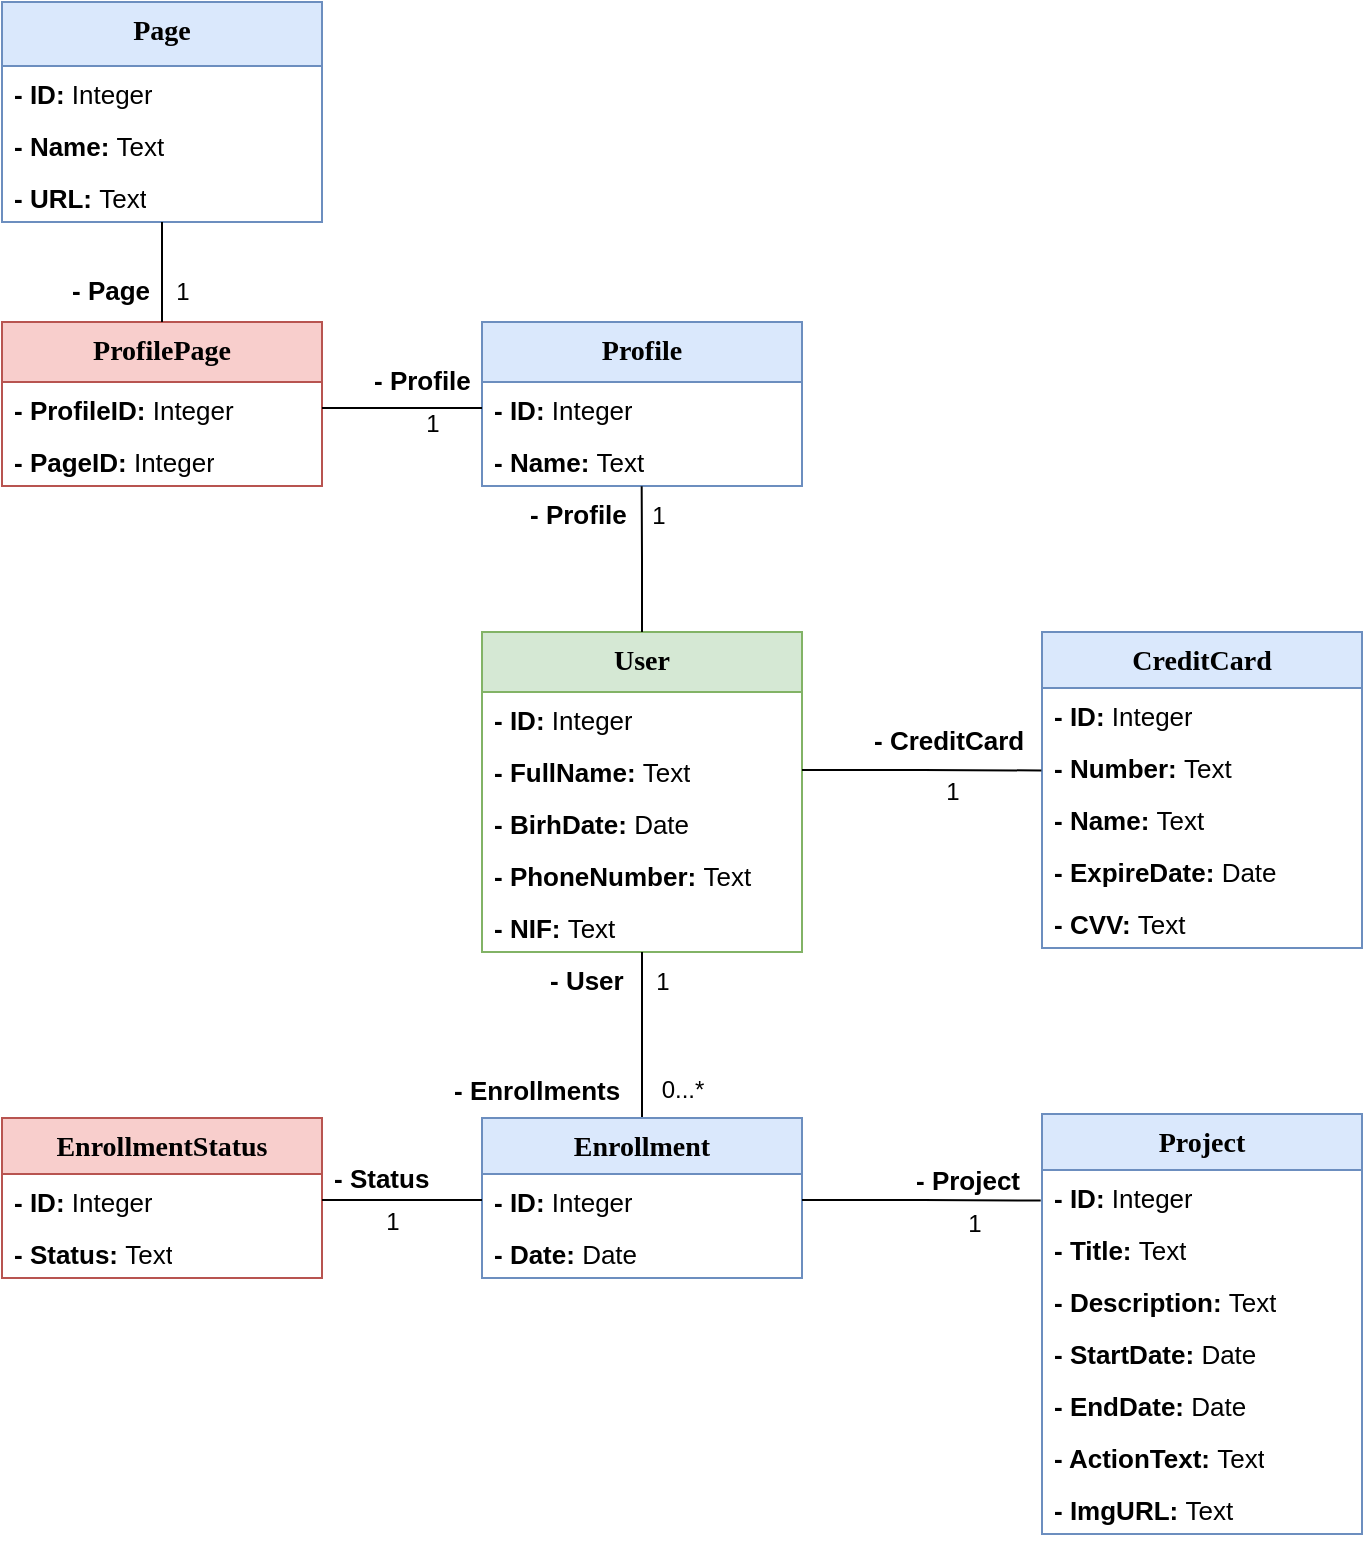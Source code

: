 <mxfile version="24.7.8">
  <diagram name="Página-1" id="xTLCnd_M59fMydqsBi_q">
    <mxGraphModel dx="934" dy="655" grid="1" gridSize="10" guides="1" tooltips="1" connect="1" arrows="1" fold="1" page="1" pageScale="1" pageWidth="827" pageHeight="1169" math="0" shadow="0">
      <root>
        <mxCell id="0" />
        <mxCell id="1" parent="0" />
        <mxCell id="pDyTh3AD9YmEeETg7k1b-1" value="&lt;font style=&quot;font-size: 14px;&quot;&gt;User&lt;/font&gt;" style="swimlane;fontStyle=1;align=center;verticalAlign=top;childLayout=stackLayout;horizontal=1;startSize=30;horizontalStack=0;resizeParent=1;resizeParentMax=0;resizeLast=0;collapsible=1;marginBottom=0;whiteSpace=wrap;html=1;fontFamily=Comic Sans MS;fontSize=13;fillColor=#d5e8d4;strokeColor=#82b366;" parent="1" vertex="1">
          <mxGeometry x="300" y="325" width="160" height="160" as="geometry" />
        </mxCell>
        <mxCell id="pDyTh3AD9YmEeETg7k1b-2" value="&lt;b style=&quot;font-size: 13px;&quot;&gt;- ID:&lt;/b&gt;&amp;nbsp;Integer" style="text;strokeColor=none;fillColor=none;align=left;verticalAlign=top;spacingLeft=4;spacingRight=4;overflow=hidden;rotatable=0;points=[[0,0.5],[1,0.5]];portConstraint=eastwest;whiteSpace=wrap;html=1;fontSize=13;" parent="pDyTh3AD9YmEeETg7k1b-1" vertex="1">
          <mxGeometry y="30" width="160" height="26" as="geometry" />
        </mxCell>
        <mxCell id="pDyTh3AD9YmEeETg7k1b-18" value="&lt;b style=&quot;font-size: 13px;&quot;&gt;- FullName:&lt;/b&gt;&amp;nbsp;Text" style="text;strokeColor=none;fillColor=none;align=left;verticalAlign=top;spacingLeft=4;spacingRight=4;overflow=hidden;rotatable=0;points=[[0,0.5],[1,0.5]];portConstraint=eastwest;whiteSpace=wrap;html=1;fontSize=13;" parent="pDyTh3AD9YmEeETg7k1b-1" vertex="1">
          <mxGeometry y="56" width="160" height="26" as="geometry" />
        </mxCell>
        <mxCell id="pDyTh3AD9YmEeETg7k1b-19" value="&lt;b style=&quot;font-size: 13px;&quot;&gt;- BirhDate:&lt;/b&gt;&amp;nbsp;Date" style="text;strokeColor=none;fillColor=none;align=left;verticalAlign=top;spacingLeft=4;spacingRight=4;overflow=hidden;rotatable=0;points=[[0,0.5],[1,0.5]];portConstraint=eastwest;whiteSpace=wrap;html=1;fontSize=13;" parent="pDyTh3AD9YmEeETg7k1b-1" vertex="1">
          <mxGeometry y="82" width="160" height="26" as="geometry" />
        </mxCell>
        <mxCell id="pDyTh3AD9YmEeETg7k1b-20" value="&lt;b style=&quot;font-size: 13px;&quot;&gt;- PhoneNumber:&lt;/b&gt;&amp;nbsp;Text" style="text;strokeColor=none;fillColor=none;align=left;verticalAlign=top;spacingLeft=4;spacingRight=4;overflow=hidden;rotatable=0;points=[[0,0.5],[1,0.5]];portConstraint=eastwest;whiteSpace=wrap;html=1;fontSize=13;" parent="pDyTh3AD9YmEeETg7k1b-1" vertex="1">
          <mxGeometry y="108" width="160" height="26" as="geometry" />
        </mxCell>
        <mxCell id="pDyTh3AD9YmEeETg7k1b-21" value="&lt;b style=&quot;font-size: 13px;&quot;&gt;- NIF:&lt;/b&gt;&amp;nbsp;Text" style="text;strokeColor=none;fillColor=none;align=left;verticalAlign=top;spacingLeft=4;spacingRight=4;overflow=hidden;rotatable=0;points=[[0,0.5],[1,0.5]];portConstraint=eastwest;whiteSpace=wrap;html=1;fontSize=13;" parent="pDyTh3AD9YmEeETg7k1b-1" vertex="1">
          <mxGeometry y="134" width="160" height="26" as="geometry" />
        </mxCell>
        <mxCell id="pDyTh3AD9YmEeETg7k1b-5" value="&lt;font style=&quot;font-size: 14px;&quot;&gt;Profile&lt;/font&gt;" style="swimlane;fontStyle=1;align=center;verticalAlign=top;childLayout=stackLayout;horizontal=1;startSize=30;horizontalStack=0;resizeParent=1;resizeParentMax=0;resizeLast=0;collapsible=1;marginBottom=0;whiteSpace=wrap;html=1;fontFamily=Comic Sans MS;fontSize=13;fillColor=#dae8fc;strokeColor=#6c8ebf;" parent="1" vertex="1">
          <mxGeometry x="300" y="170" width="160" height="82" as="geometry" />
        </mxCell>
        <mxCell id="pDyTh3AD9YmEeETg7k1b-6" value="&lt;b style=&quot;font-size: 13px;&quot;&gt;- ID:&lt;/b&gt;&amp;nbsp;Integer" style="text;strokeColor=none;fillColor=none;align=left;verticalAlign=top;spacingLeft=4;spacingRight=4;overflow=hidden;rotatable=0;points=[[0,0.5],[1,0.5]];portConstraint=eastwest;whiteSpace=wrap;html=1;fontSize=13;" parent="pDyTh3AD9YmEeETg7k1b-5" vertex="1">
          <mxGeometry y="30" width="160" height="26" as="geometry" />
        </mxCell>
        <mxCell id="pDyTh3AD9YmEeETg7k1b-22" value="&lt;b style=&quot;font-size: 13px;&quot;&gt;- Name:&lt;/b&gt;&amp;nbsp;Text" style="text;strokeColor=none;fillColor=none;align=left;verticalAlign=top;spacingLeft=4;spacingRight=4;overflow=hidden;rotatable=0;points=[[0,0.5],[1,0.5]];portConstraint=eastwest;whiteSpace=wrap;html=1;fontSize=13;" parent="pDyTh3AD9YmEeETg7k1b-5" vertex="1">
          <mxGeometry y="56" width="160" height="26" as="geometry" />
        </mxCell>
        <mxCell id="pDyTh3AD9YmEeETg7k1b-7" value="&lt;font style=&quot;font-size: 14px;&quot;&gt;Page&lt;/font&gt;" style="swimlane;fontStyle=1;align=center;verticalAlign=top;childLayout=stackLayout;horizontal=1;startSize=32;horizontalStack=0;resizeParent=1;resizeParentMax=0;resizeLast=0;collapsible=1;marginBottom=0;whiteSpace=wrap;html=1;fontFamily=Comic Sans MS;fontSize=13;fillColor=#dae8fc;strokeColor=#6c8ebf;" parent="1" vertex="1">
          <mxGeometry x="60" y="10" width="160" height="110" as="geometry" />
        </mxCell>
        <mxCell id="pDyTh3AD9YmEeETg7k1b-8" value="&lt;b style=&quot;font-size: 13px;&quot;&gt;- ID:&lt;/b&gt;&amp;nbsp;Integer" style="text;strokeColor=none;fillColor=none;align=left;verticalAlign=top;spacingLeft=4;spacingRight=4;overflow=hidden;rotatable=0;points=[[0,0.5],[1,0.5]];portConstraint=eastwest;whiteSpace=wrap;html=1;fontSize=13;" parent="pDyTh3AD9YmEeETg7k1b-7" vertex="1">
          <mxGeometry y="32" width="160" height="26" as="geometry" />
        </mxCell>
        <mxCell id="pDyTh3AD9YmEeETg7k1b-24" value="&lt;b style=&quot;font-size: 13px;&quot;&gt;- Name:&lt;/b&gt;&amp;nbsp;Text" style="text;strokeColor=none;fillColor=none;align=left;verticalAlign=top;spacingLeft=4;spacingRight=4;overflow=hidden;rotatable=0;points=[[0,0.5],[1,0.5]];portConstraint=eastwest;whiteSpace=wrap;html=1;fontSize=13;" parent="pDyTh3AD9YmEeETg7k1b-7" vertex="1">
          <mxGeometry y="58" width="160" height="26" as="geometry" />
        </mxCell>
        <mxCell id="pDyTh3AD9YmEeETg7k1b-25" value="&lt;b style=&quot;font-size: 13px;&quot;&gt;- URL:&lt;/b&gt;&amp;nbsp;Text" style="text;strokeColor=none;fillColor=none;align=left;verticalAlign=top;spacingLeft=4;spacingRight=4;overflow=hidden;rotatable=0;points=[[0,0.5],[1,0.5]];portConstraint=eastwest;whiteSpace=wrap;html=1;fontSize=13;" parent="pDyTh3AD9YmEeETg7k1b-7" vertex="1">
          <mxGeometry y="84" width="160" height="26" as="geometry" />
        </mxCell>
        <mxCell id="pDyTh3AD9YmEeETg7k1b-9" value="&lt;font style=&quot;font-size: 14px;&quot;&gt;ProfilePage&lt;/font&gt;" style="swimlane;fontStyle=1;align=center;verticalAlign=top;childLayout=stackLayout;horizontal=1;startSize=30;horizontalStack=0;resizeParent=1;resizeParentMax=0;resizeLast=0;collapsible=1;marginBottom=0;whiteSpace=wrap;html=1;fontFamily=Comic Sans MS;fontSize=13;fillColor=#f8cecc;strokeColor=#b85450;" parent="1" vertex="1">
          <mxGeometry x="60" y="170" width="160" height="82" as="geometry" />
        </mxCell>
        <mxCell id="pDyTh3AD9YmEeETg7k1b-10" value="&lt;b style=&quot;font-size: 13px;&quot;&gt;- ProfileID:&lt;/b&gt;&amp;nbsp;Integer" style="text;strokeColor=none;fillColor=none;align=left;verticalAlign=top;spacingLeft=4;spacingRight=4;overflow=hidden;rotatable=0;points=[[0,0.5],[1,0.5]];portConstraint=eastwest;whiteSpace=wrap;html=1;fontSize=13;" parent="pDyTh3AD9YmEeETg7k1b-9" vertex="1">
          <mxGeometry y="30" width="160" height="26" as="geometry" />
        </mxCell>
        <mxCell id="pDyTh3AD9YmEeETg7k1b-23" value="&lt;b style=&quot;font-size: 13px;&quot;&gt;- PageID:&lt;/b&gt;&amp;nbsp;Integer" style="text;strokeColor=none;fillColor=none;align=left;verticalAlign=top;spacingLeft=4;spacingRight=4;overflow=hidden;rotatable=0;points=[[0,0.5],[1,0.5]];portConstraint=eastwest;whiteSpace=wrap;html=1;fontSize=13;" parent="pDyTh3AD9YmEeETg7k1b-9" vertex="1">
          <mxGeometry y="56" width="160" height="26" as="geometry" />
        </mxCell>
        <mxCell id="pDyTh3AD9YmEeETg7k1b-11" value="&lt;font style=&quot;font-size: 14px;&quot;&gt;CreditCard&lt;/font&gt;" style="swimlane;fontStyle=1;align=center;verticalAlign=top;childLayout=stackLayout;horizontal=1;startSize=28;horizontalStack=0;resizeParent=1;resizeParentMax=0;resizeLast=0;collapsible=1;marginBottom=0;whiteSpace=wrap;html=1;fontFamily=Comic Sans MS;fontSize=13;fillColor=#dae8fc;strokeColor=#6c8ebf;" parent="1" vertex="1">
          <mxGeometry x="580" y="325" width="160" height="158" as="geometry" />
        </mxCell>
        <mxCell id="pDyTh3AD9YmEeETg7k1b-12" value="&lt;b style=&quot;font-size: 13px;&quot;&gt;- ID:&lt;/b&gt;&amp;nbsp;Integer" style="text;strokeColor=none;fillColor=none;align=left;verticalAlign=top;spacingLeft=4;spacingRight=4;overflow=hidden;rotatable=0;points=[[0,0.5],[1,0.5]];portConstraint=eastwest;whiteSpace=wrap;html=1;fontSize=13;" parent="pDyTh3AD9YmEeETg7k1b-11" vertex="1">
          <mxGeometry y="28" width="160" height="26" as="geometry" />
        </mxCell>
        <mxCell id="pDyTh3AD9YmEeETg7k1b-42" value="&lt;b style=&quot;font-size: 13px;&quot;&gt;- Number:&lt;/b&gt;&amp;nbsp;Text" style="text;strokeColor=none;fillColor=none;align=left;verticalAlign=top;spacingLeft=4;spacingRight=4;overflow=hidden;rotatable=0;points=[[0,0.5],[1,0.5]];portConstraint=eastwest;whiteSpace=wrap;html=1;fontSize=13;" parent="pDyTh3AD9YmEeETg7k1b-11" vertex="1">
          <mxGeometry y="54" width="160" height="26" as="geometry" />
        </mxCell>
        <mxCell id="pDyTh3AD9YmEeETg7k1b-43" value="&lt;b style=&quot;font-size: 13px;&quot;&gt;- Name:&lt;/b&gt;&amp;nbsp;Text" style="text;strokeColor=none;fillColor=none;align=left;verticalAlign=top;spacingLeft=4;spacingRight=4;overflow=hidden;rotatable=0;points=[[0,0.5],[1,0.5]];portConstraint=eastwest;whiteSpace=wrap;html=1;fontSize=13;" parent="pDyTh3AD9YmEeETg7k1b-11" vertex="1">
          <mxGeometry y="80" width="160" height="26" as="geometry" />
        </mxCell>
        <mxCell id="pDyTh3AD9YmEeETg7k1b-70" value="&lt;b style=&quot;font-size: 13px;&quot;&gt;- ExpireDate:&lt;/b&gt;&amp;nbsp;Date" style="text;strokeColor=none;fillColor=none;align=left;verticalAlign=top;spacingLeft=4;spacingRight=4;overflow=hidden;rotatable=0;points=[[0,0.5],[1,0.5]];portConstraint=eastwest;whiteSpace=wrap;html=1;fontSize=13;" parent="pDyTh3AD9YmEeETg7k1b-11" vertex="1">
          <mxGeometry y="106" width="160" height="26" as="geometry" />
        </mxCell>
        <mxCell id="pDyTh3AD9YmEeETg7k1b-69" value="&lt;b style=&quot;font-size: 13px;&quot;&gt;- CVV:&lt;/b&gt;&amp;nbsp;Text" style="text;strokeColor=none;fillColor=none;align=left;verticalAlign=top;spacingLeft=4;spacingRight=4;overflow=hidden;rotatable=0;points=[[0,0.5],[1,0.5]];portConstraint=eastwest;whiteSpace=wrap;html=1;fontSize=13;" parent="pDyTh3AD9YmEeETg7k1b-11" vertex="1">
          <mxGeometry y="132" width="160" height="26" as="geometry" />
        </mxCell>
        <mxCell id="pDyTh3AD9YmEeETg7k1b-13" value="&lt;font style=&quot;font-size: 14px;&quot;&gt;Project&lt;/font&gt;" style="swimlane;fontStyle=1;align=center;verticalAlign=top;childLayout=stackLayout;horizontal=1;startSize=28;horizontalStack=0;resizeParent=1;resizeParentMax=0;resizeLast=0;collapsible=1;marginBottom=0;whiteSpace=wrap;html=1;fontFamily=Comic Sans MS;fontSize=13;fillColor=#dae8fc;strokeColor=#6c8ebf;" parent="1" vertex="1">
          <mxGeometry x="580" y="566" width="160" height="210" as="geometry" />
        </mxCell>
        <mxCell id="pDyTh3AD9YmEeETg7k1b-14" value="&lt;b style=&quot;font-size: 13px;&quot;&gt;- ID:&lt;/b&gt;&amp;nbsp;Integer" style="text;strokeColor=none;fillColor=none;align=left;verticalAlign=top;spacingLeft=4;spacingRight=4;overflow=hidden;rotatable=0;points=[[0,0.5],[1,0.5]];portConstraint=eastwest;whiteSpace=wrap;html=1;fontSize=13;" parent="pDyTh3AD9YmEeETg7k1b-13" vertex="1">
          <mxGeometry y="28" width="160" height="26" as="geometry" />
        </mxCell>
        <mxCell id="pDyTh3AD9YmEeETg7k1b-55" value="&lt;b style=&quot;font-size: 13px;&quot;&gt;- Title:&lt;/b&gt;&amp;nbsp;Text" style="text;strokeColor=none;fillColor=none;align=left;verticalAlign=top;spacingLeft=4;spacingRight=4;overflow=hidden;rotatable=0;points=[[0,0.5],[1,0.5]];portConstraint=eastwest;whiteSpace=wrap;html=1;fontSize=13;" parent="pDyTh3AD9YmEeETg7k1b-13" vertex="1">
          <mxGeometry y="54" width="160" height="26" as="geometry" />
        </mxCell>
        <mxCell id="pDyTh3AD9YmEeETg7k1b-56" value="&lt;b style=&quot;font-size: 13px;&quot;&gt;- Description:&lt;/b&gt;&amp;nbsp;Text" style="text;strokeColor=none;fillColor=none;align=left;verticalAlign=top;spacingLeft=4;spacingRight=4;overflow=hidden;rotatable=0;points=[[0,0.5],[1,0.5]];portConstraint=eastwest;whiteSpace=wrap;html=1;fontSize=13;" parent="pDyTh3AD9YmEeETg7k1b-13" vertex="1">
          <mxGeometry y="80" width="160" height="26" as="geometry" />
        </mxCell>
        <mxCell id="pDyTh3AD9YmEeETg7k1b-57" value="&lt;b style=&quot;font-size: 13px;&quot;&gt;- StartDate:&lt;/b&gt;&amp;nbsp;Date" style="text;strokeColor=none;fillColor=none;align=left;verticalAlign=top;spacingLeft=4;spacingRight=4;overflow=hidden;rotatable=0;points=[[0,0.5],[1,0.5]];portConstraint=eastwest;whiteSpace=wrap;html=1;fontSize=13;" parent="pDyTh3AD9YmEeETg7k1b-13" vertex="1">
          <mxGeometry y="106" width="160" height="26" as="geometry" />
        </mxCell>
        <mxCell id="pDyTh3AD9YmEeETg7k1b-58" value="&lt;b style=&quot;font-size: 13px;&quot;&gt;- EndDate:&lt;/b&gt;&amp;nbsp;Date" style="text;strokeColor=none;fillColor=none;align=left;verticalAlign=top;spacingLeft=4;spacingRight=4;overflow=hidden;rotatable=0;points=[[0,0.5],[1,0.5]];portConstraint=eastwest;whiteSpace=wrap;html=1;fontSize=13;" parent="pDyTh3AD9YmEeETg7k1b-13" vertex="1">
          <mxGeometry y="132" width="160" height="26" as="geometry" />
        </mxCell>
        <mxCell id="pDyTh3AD9YmEeETg7k1b-73" value="&lt;b style=&quot;font-size: 13px;&quot;&gt;- ActionText:&lt;/b&gt;&amp;nbsp;Text" style="text;strokeColor=none;fillColor=none;align=left;verticalAlign=top;spacingLeft=4;spacingRight=4;overflow=hidden;rotatable=0;points=[[0,0.5],[1,0.5]];portConstraint=eastwest;whiteSpace=wrap;html=1;fontSize=13;" parent="pDyTh3AD9YmEeETg7k1b-13" vertex="1">
          <mxGeometry y="158" width="160" height="26" as="geometry" />
        </mxCell>
        <mxCell id="pDyTh3AD9YmEeETg7k1b-74" value="&lt;b style=&quot;font-size: 13px;&quot;&gt;- ImgURL:&lt;/b&gt;&amp;nbsp;Text" style="text;strokeColor=none;fillColor=none;align=left;verticalAlign=top;spacingLeft=4;spacingRight=4;overflow=hidden;rotatable=0;points=[[0,0.5],[1,0.5]];portConstraint=eastwest;whiteSpace=wrap;html=1;fontSize=13;" parent="pDyTh3AD9YmEeETg7k1b-13" vertex="1">
          <mxGeometry y="184" width="160" height="26" as="geometry" />
        </mxCell>
        <mxCell id="pDyTh3AD9YmEeETg7k1b-49" style="edgeStyle=orthogonalEdgeStyle;rounded=0;orthogonalLoop=1;jettySize=auto;html=1;entryX=0.5;entryY=1;entryDx=0;entryDy=0;endArrow=none;endFill=0;" parent="1" source="pDyTh3AD9YmEeETg7k1b-15" target="pDyTh3AD9YmEeETg7k1b-1" edge="1">
          <mxGeometry relative="1" as="geometry" />
        </mxCell>
        <mxCell id="pDyTh3AD9YmEeETg7k1b-15" value="&lt;font style=&quot;font-size: 14px;&quot;&gt;Enrollment&lt;/font&gt;" style="swimlane;fontStyle=1;align=center;verticalAlign=top;childLayout=stackLayout;horizontal=1;startSize=28;horizontalStack=0;resizeParent=1;resizeParentMax=0;resizeLast=0;collapsible=1;marginBottom=0;whiteSpace=wrap;html=1;fontFamily=Comic Sans MS;fontSize=13;fillColor=#dae8fc;strokeColor=#6c8ebf;" parent="1" vertex="1">
          <mxGeometry x="300" y="568" width="160" height="80" as="geometry" />
        </mxCell>
        <mxCell id="pDyTh3AD9YmEeETg7k1b-16" value="&lt;b style=&quot;font-size: 13px;&quot;&gt;- ID:&lt;/b&gt;&amp;nbsp;Integer" style="text;strokeColor=none;fillColor=none;align=left;verticalAlign=top;spacingLeft=4;spacingRight=4;overflow=hidden;rotatable=0;points=[[0,0.5],[1,0.5]];portConstraint=eastwest;whiteSpace=wrap;html=1;fontSize=13;" parent="pDyTh3AD9YmEeETg7k1b-15" vertex="1">
          <mxGeometry y="28" width="160" height="26" as="geometry" />
        </mxCell>
        <mxCell id="pDyTh3AD9YmEeETg7k1b-60" value="&lt;b style=&quot;font-size: 13px;&quot;&gt;- Date:&lt;/b&gt;&amp;nbsp;Date" style="text;strokeColor=none;fillColor=none;align=left;verticalAlign=top;spacingLeft=4;spacingRight=4;overflow=hidden;rotatable=0;points=[[0,0.5],[1,0.5]];portConstraint=eastwest;whiteSpace=wrap;html=1;fontSize=13;" parent="pDyTh3AD9YmEeETg7k1b-15" vertex="1">
          <mxGeometry y="54" width="160" height="26" as="geometry" />
        </mxCell>
        <mxCell id="pDyTh3AD9YmEeETg7k1b-29" style="edgeStyle=orthogonalEdgeStyle;rounded=0;orthogonalLoop=1;jettySize=auto;html=1;exitX=0.5;exitY=0;exitDx=0;exitDy=0;entryX=0.499;entryY=1.003;entryDx=0;entryDy=0;entryPerimeter=0;endArrow=none;endFill=0;" parent="1" source="pDyTh3AD9YmEeETg7k1b-1" target="pDyTh3AD9YmEeETg7k1b-22" edge="1">
          <mxGeometry relative="1" as="geometry" />
        </mxCell>
        <mxCell id="pDyTh3AD9YmEeETg7k1b-30" value="- Profile" style="text;strokeColor=none;fillColor=none;align=left;verticalAlign=top;spacingLeft=4;spacingRight=4;overflow=hidden;rotatable=0;points=[[0,0.5],[1,0.5]];portConstraint=eastwest;whiteSpace=wrap;html=1;fontSize=13;fontStyle=1" parent="1" vertex="1">
          <mxGeometry x="318" y="252" width="60" height="26" as="geometry" />
        </mxCell>
        <mxCell id="pDyTh3AD9YmEeETg7k1b-32" value="1" style="text;align=center;fontStyle=0;verticalAlign=middle;spacingLeft=3;spacingRight=3;strokeColor=none;rotatable=0;points=[[0,0.5],[1,0.5]];portConstraint=eastwest;html=1;" parent="1" vertex="1">
          <mxGeometry x="378" y="257" width="20" height="20" as="geometry" />
        </mxCell>
        <mxCell id="pDyTh3AD9YmEeETg7k1b-35" style="edgeStyle=orthogonalEdgeStyle;rounded=0;orthogonalLoop=1;jettySize=auto;html=1;exitX=0.5;exitY=0;exitDx=0;exitDy=0;entryX=0.5;entryY=1;entryDx=0;entryDy=0;entryPerimeter=0;endArrow=none;endFill=0;" parent="1" source="pDyTh3AD9YmEeETg7k1b-9" target="pDyTh3AD9YmEeETg7k1b-25" edge="1">
          <mxGeometry relative="1" as="geometry" />
        </mxCell>
        <mxCell id="pDyTh3AD9YmEeETg7k1b-36" value="- Page" style="text;strokeColor=none;fillColor=none;align=left;verticalAlign=top;spacingLeft=4;spacingRight=4;overflow=hidden;rotatable=0;points=[[0,0.5],[1,0.5]];portConstraint=eastwest;whiteSpace=wrap;html=1;fontSize=13;fontStyle=1" parent="1" vertex="1">
          <mxGeometry x="89" y="140" width="50" height="26" as="geometry" />
        </mxCell>
        <mxCell id="pDyTh3AD9YmEeETg7k1b-37" value="1" style="text;align=center;fontStyle=0;verticalAlign=middle;spacingLeft=3;spacingRight=3;strokeColor=none;rotatable=0;points=[[0,0.5],[1,0.5]];portConstraint=eastwest;html=1;" parent="1" vertex="1">
          <mxGeometry x="140" y="145" width="20" height="20" as="geometry" />
        </mxCell>
        <mxCell id="pDyTh3AD9YmEeETg7k1b-38" value="- Profile" style="text;strokeColor=none;fillColor=none;align=left;verticalAlign=top;spacingLeft=4;spacingRight=4;overflow=hidden;rotatable=0;points=[[0,0.5],[1,0.5]];portConstraint=eastwest;whiteSpace=wrap;html=1;fontSize=13;fontStyle=1" parent="1" vertex="1">
          <mxGeometry x="240" y="185" width="60" height="26" as="geometry" />
        </mxCell>
        <mxCell id="pDyTh3AD9YmEeETg7k1b-39" value="1" style="text;align=center;fontStyle=0;verticalAlign=middle;spacingLeft=3;spacingRight=3;strokeColor=none;rotatable=0;points=[[0,0.5],[1,0.5]];portConstraint=eastwest;html=1;" parent="1" vertex="1">
          <mxGeometry x="265" y="211" width="20" height="20" as="geometry" />
        </mxCell>
        <mxCell id="pDyTh3AD9YmEeETg7k1b-41" style="edgeStyle=orthogonalEdgeStyle;rounded=0;orthogonalLoop=1;jettySize=auto;html=1;exitX=1;exitY=0.5;exitDx=0;exitDy=0;entryX=0;entryY=0.5;entryDx=0;entryDy=0;endArrow=none;endFill=0;" parent="1" source="pDyTh3AD9YmEeETg7k1b-10" target="pDyTh3AD9YmEeETg7k1b-6" edge="1">
          <mxGeometry relative="1" as="geometry" />
        </mxCell>
        <mxCell id="pDyTh3AD9YmEeETg7k1b-46" style="edgeStyle=orthogonalEdgeStyle;rounded=0;orthogonalLoop=1;jettySize=auto;html=1;exitX=1;exitY=0.5;exitDx=0;exitDy=0;entryX=-0.002;entryY=0.586;entryDx=0;entryDy=0;entryPerimeter=0;endArrow=none;endFill=0;" parent="1" source="pDyTh3AD9YmEeETg7k1b-18" target="pDyTh3AD9YmEeETg7k1b-42" edge="1">
          <mxGeometry relative="1" as="geometry" />
        </mxCell>
        <mxCell id="pDyTh3AD9YmEeETg7k1b-47" value="- CreditCard" style="text;strokeColor=none;fillColor=none;align=left;verticalAlign=top;spacingLeft=4;spacingRight=4;overflow=hidden;rotatable=0;points=[[0,0.5],[1,0.5]];portConstraint=eastwest;whiteSpace=wrap;html=1;fontSize=13;fontStyle=1" parent="1" vertex="1">
          <mxGeometry x="490" y="365" width="90" height="26" as="geometry" />
        </mxCell>
        <mxCell id="pDyTh3AD9YmEeETg7k1b-48" value="1" style="text;align=center;fontStyle=0;verticalAlign=middle;spacingLeft=3;spacingRight=3;strokeColor=none;rotatable=0;points=[[0,0.5],[1,0.5]];portConstraint=eastwest;html=1;" parent="1" vertex="1">
          <mxGeometry x="525" y="395" width="20" height="20" as="geometry" />
        </mxCell>
        <mxCell id="pDyTh3AD9YmEeETg7k1b-51" value="- User" style="text;strokeColor=none;fillColor=none;align=left;verticalAlign=top;spacingLeft=4;spacingRight=4;overflow=hidden;rotatable=0;points=[[0,0.5],[1,0.5]];portConstraint=eastwest;whiteSpace=wrap;html=1;fontSize=13;fontStyle=1" parent="1" vertex="1">
          <mxGeometry x="328" y="485" width="52" height="26" as="geometry" />
        </mxCell>
        <mxCell id="pDyTh3AD9YmEeETg7k1b-52" value="1" style="text;align=center;fontStyle=0;verticalAlign=middle;spacingLeft=3;spacingRight=3;strokeColor=none;rotatable=0;points=[[0,0.5],[1,0.5]];portConstraint=eastwest;html=1;" parent="1" vertex="1">
          <mxGeometry x="380" y="490" width="20" height="20" as="geometry" />
        </mxCell>
        <mxCell id="pDyTh3AD9YmEeETg7k1b-53" value="- Project" style="text;strokeColor=none;fillColor=none;align=left;verticalAlign=top;spacingLeft=4;spacingRight=4;overflow=hidden;rotatable=0;points=[[0,0.5],[1,0.5]];portConstraint=eastwest;whiteSpace=wrap;html=1;fontSize=13;fontStyle=1" parent="1" vertex="1">
          <mxGeometry x="511" y="585" width="69" height="26" as="geometry" />
        </mxCell>
        <mxCell id="pDyTh3AD9YmEeETg7k1b-54" value="1" style="text;align=center;fontStyle=0;verticalAlign=middle;spacingLeft=3;spacingRight=3;strokeColor=none;rotatable=0;points=[[0,0.5],[1,0.5]];portConstraint=eastwest;html=1;" parent="1" vertex="1">
          <mxGeometry x="535.5" y="611" width="20" height="20" as="geometry" />
        </mxCell>
        <mxCell id="pDyTh3AD9YmEeETg7k1b-59" style="edgeStyle=orthogonalEdgeStyle;rounded=0;orthogonalLoop=1;jettySize=auto;html=1;entryX=-0.004;entryY=0.588;entryDx=0;entryDy=0;entryPerimeter=0;endArrow=none;endFill=0;" parent="1" source="pDyTh3AD9YmEeETg7k1b-16" target="pDyTh3AD9YmEeETg7k1b-14" edge="1">
          <mxGeometry relative="1" as="geometry">
            <mxPoint x="560" y="609" as="targetPoint" />
          </mxGeometry>
        </mxCell>
        <mxCell id="pDyTh3AD9YmEeETg7k1b-62" value="&lt;font style=&quot;font-size: 14px;&quot;&gt;EnrollmentStatus&lt;/font&gt;" style="swimlane;fontStyle=1;align=center;verticalAlign=top;childLayout=stackLayout;horizontal=1;startSize=28;horizontalStack=0;resizeParent=1;resizeParentMax=0;resizeLast=0;collapsible=1;marginBottom=0;whiteSpace=wrap;html=1;fontFamily=Comic Sans MS;fontSize=13;fillColor=#f8cecc;strokeColor=#b85450;" parent="1" vertex="1">
          <mxGeometry x="60" y="568" width="160" height="80" as="geometry" />
        </mxCell>
        <mxCell id="pDyTh3AD9YmEeETg7k1b-63" value="&lt;b style=&quot;font-size: 13px;&quot;&gt;- ID:&lt;/b&gt;&amp;nbsp;Integer" style="text;strokeColor=none;fillColor=none;align=left;verticalAlign=top;spacingLeft=4;spacingRight=4;overflow=hidden;rotatable=0;points=[[0,0.5],[1,0.5]];portConstraint=eastwest;whiteSpace=wrap;html=1;fontSize=13;" parent="pDyTh3AD9YmEeETg7k1b-62" vertex="1">
          <mxGeometry y="28" width="160" height="26" as="geometry" />
        </mxCell>
        <mxCell id="pDyTh3AD9YmEeETg7k1b-64" value="&lt;b style=&quot;font-size: 13px;&quot;&gt;- Status:&lt;/b&gt;&amp;nbsp;Text" style="text;strokeColor=none;fillColor=none;align=left;verticalAlign=top;spacingLeft=4;spacingRight=4;overflow=hidden;rotatable=0;points=[[0,0.5],[1,0.5]];portConstraint=eastwest;whiteSpace=wrap;html=1;fontSize=13;" parent="pDyTh3AD9YmEeETg7k1b-62" vertex="1">
          <mxGeometry y="54" width="160" height="26" as="geometry" />
        </mxCell>
        <mxCell id="pDyTh3AD9YmEeETg7k1b-66" style="edgeStyle=orthogonalEdgeStyle;rounded=0;orthogonalLoop=1;jettySize=auto;html=1;entryX=1;entryY=0.5;entryDx=0;entryDy=0;endArrow=none;endFill=0;" parent="1" source="pDyTh3AD9YmEeETg7k1b-16" target="pDyTh3AD9YmEeETg7k1b-63" edge="1">
          <mxGeometry relative="1" as="geometry" />
        </mxCell>
        <mxCell id="pDyTh3AD9YmEeETg7k1b-67" value="- Status" style="text;strokeColor=none;fillColor=none;align=left;verticalAlign=top;spacingLeft=4;spacingRight=4;overflow=hidden;rotatable=0;points=[[0,0.5],[1,0.5]];portConstraint=eastwest;whiteSpace=wrap;html=1;fontSize=13;fontStyle=1" parent="1" vertex="1">
          <mxGeometry x="220" y="584" width="69" height="26" as="geometry" />
        </mxCell>
        <mxCell id="pDyTh3AD9YmEeETg7k1b-68" value="1" style="text;align=center;fontStyle=0;verticalAlign=middle;spacingLeft=3;spacingRight=3;strokeColor=none;rotatable=0;points=[[0,0.5],[1,0.5]];portConstraint=eastwest;html=1;" parent="1" vertex="1">
          <mxGeometry x="244.5" y="610" width="20" height="20" as="geometry" />
        </mxCell>
        <mxCell id="pDyTh3AD9YmEeETg7k1b-71" value="- Enrollments" style="text;strokeColor=none;fillColor=none;align=left;verticalAlign=top;spacingLeft=4;spacingRight=4;overflow=hidden;rotatable=0;points=[[0,0.5],[1,0.5]];portConstraint=eastwest;whiteSpace=wrap;html=1;fontSize=13;fontStyle=1" parent="1" vertex="1">
          <mxGeometry x="280" y="540" width="100" height="26" as="geometry" />
        </mxCell>
        <mxCell id="pDyTh3AD9YmEeETg7k1b-72" value="0...*" style="text;align=center;fontStyle=0;verticalAlign=middle;spacingLeft=3;spacingRight=3;strokeColor=none;rotatable=0;points=[[0,0.5],[1,0.5]];portConstraint=eastwest;html=1;" parent="1" vertex="1">
          <mxGeometry x="390" y="544" width="20" height="20" as="geometry" />
        </mxCell>
      </root>
    </mxGraphModel>
  </diagram>
</mxfile>
